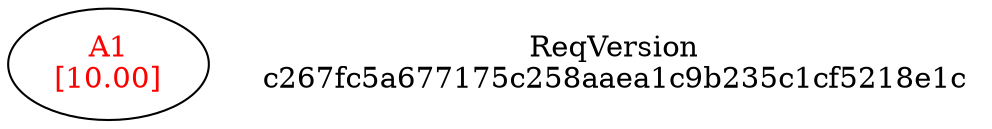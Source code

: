digraph reqdeps {
rankdir=BT;
mclimit=10.0;
nslimit=10.0;ranksep=1;
"A1" [fontcolor=red,label="A1\n[10.00]"];
ReqVersion [shape=plaintext label="ReqVersion\nc267fc5a677175c258aaea1c9b235c1cf5218e1c"]
}
